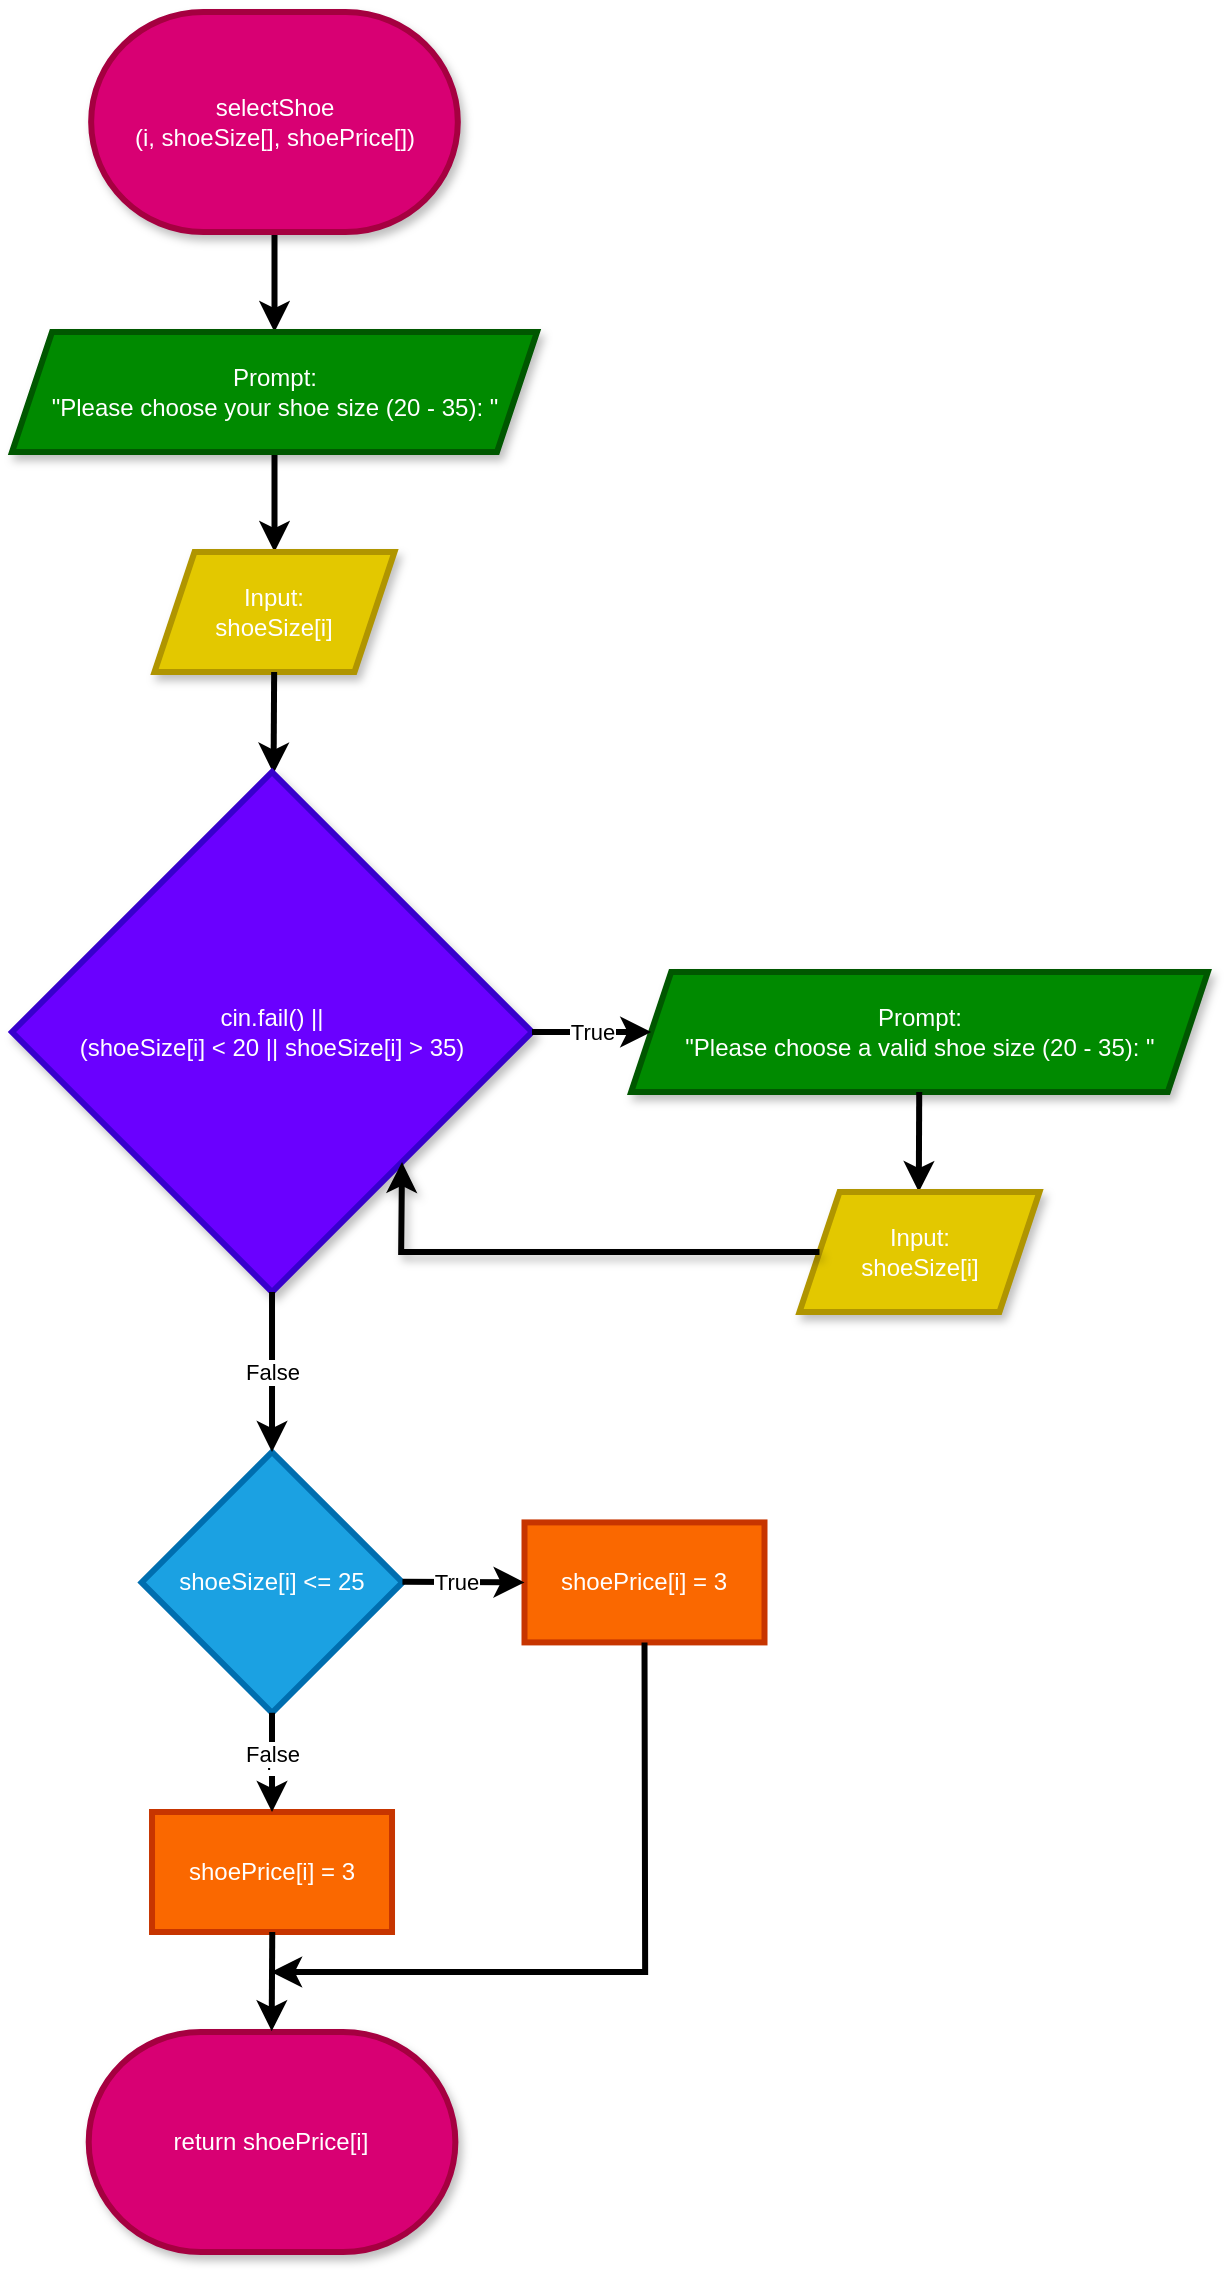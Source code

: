 <mxfile>
    <diagram id="aHGAsa2Ocz5gcgqU7ATd" name="Page-1">
        <mxGraphModel dx="870" dy="1089" grid="1" gridSize="10" guides="1" tooltips="1" connect="1" arrows="1" fold="1" page="1" pageScale="1" pageWidth="827" pageHeight="1169" math="0" shadow="0">
            <root>
                <mxCell id="0"/>
                <mxCell id="1" parent="0"/>
                <mxCell id="2" value="" style="edgeStyle=none;html=1;strokeWidth=3;" parent="1" source="3" target="5" edge="1">
                    <mxGeometry relative="1" as="geometry"/>
                </mxCell>
                <mxCell id="3" value="selectShoe&lt;br&gt;(i, shoeSize[], shoePrice[])" style="strokeWidth=3;html=1;shape=mxgraph.flowchart.terminator;whiteSpace=wrap;fillColor=#d80073;strokeColor=#A50040;shadow=1;fontColor=#ffffff;" parent="1" vertex="1">
                    <mxGeometry x="199.58" y="20" width="183.33" height="110" as="geometry"/>
                </mxCell>
                <mxCell id="4" value="" style="edgeStyle=none;html=1;strokeWidth=3;" parent="1" source="5" target="7" edge="1">
                    <mxGeometry relative="1" as="geometry"/>
                </mxCell>
                <mxCell id="5" value="&lt;span style=&quot;color: rgb(255, 255, 255);&quot;&gt;Prompt:&lt;/span&gt;&lt;br&gt;&lt;span style=&quot;color: rgb(255, 255, 255);&quot;&gt;&quot;Please choose your shoe size (20 - 35): &quot;&lt;/span&gt;" style="shape=parallelogram;perimeter=parallelogramPerimeter;whiteSpace=wrap;html=1;fixedSize=1;fillColor=#008a00;strokeColor=#005700;fontColor=#ffffff;strokeWidth=3;shadow=1;" parent="1" vertex="1">
                    <mxGeometry x="160.01" y="180" width="262.5" height="60" as="geometry"/>
                </mxCell>
                <mxCell id="7" value="Input:&lt;br&gt;shoeSize[i]" style="shape=parallelogram;perimeter=parallelogramPerimeter;whiteSpace=wrap;html=1;fixedSize=1;fillColor=#e3c800;strokeColor=#B09500;fontColor=#FFFFFF;strokeWidth=3;shadow=1;labelBackgroundColor=none;labelBorderColor=none;textShadow=0;" parent="1" vertex="1">
                    <mxGeometry x="231.245" y="290" width="120" height="60" as="geometry"/>
                </mxCell>
                <mxCell id="8" value="" style="edgeStyle=none;html=1;strokeWidth=3;" parent="1" target="10" edge="1">
                    <mxGeometry relative="1" as="geometry">
                        <mxPoint x="291.073" y="350" as="sourcePoint"/>
                    </mxGeometry>
                </mxCell>
                <mxCell id="10" value="&lt;span style=&quot;color: rgb(255, 255, 255);&quot;&gt;cin.fail() ||&lt;/span&gt;&lt;br&gt;&lt;span style=&quot;color: rgb(255, 255, 255);&quot;&gt;(shoeSize[i] &amp;lt; 20 || shoeSize[i] &amp;gt; 35)&lt;/span&gt;" style="rhombus;whiteSpace=wrap;html=1;fillColor=#6a00ff;strokeColor=#3700CC;fontColor=#ffffff;strokeWidth=3;shadow=1;labelBackgroundColor=none;labelBorderColor=none;" parent="1" vertex="1">
                    <mxGeometry x="160.01" y="400" width="260" height="260" as="geometry"/>
                </mxCell>
                <mxCell id="12" value="&lt;span style=&quot;color: rgb(255, 255, 255);&quot;&gt;Prompt:&lt;/span&gt;&lt;br&gt;&lt;span style=&quot;color: rgb(255, 255, 255);&quot;&gt;&quot;Please choose a valid shoe size (20 - 35): &quot;&lt;/span&gt;" style="shape=parallelogram;perimeter=parallelogramPerimeter;whiteSpace=wrap;html=1;fixedSize=1;fillColor=#008a00;strokeColor=#005700;fontColor=#ffffff;strokeWidth=3;shadow=1;" parent="1" vertex="1">
                    <mxGeometry x="469.58" y="500" width="288.33" height="60" as="geometry"/>
                </mxCell>
                <mxCell id="13" value="" style="edgeStyle=none;html=1;strokeWidth=3;" parent="1" edge="1">
                    <mxGeometry relative="1" as="geometry">
                        <mxPoint x="613.61" y="560" as="sourcePoint"/>
                        <mxPoint x="613.401" y="610" as="targetPoint"/>
                    </mxGeometry>
                </mxCell>
                <mxCell id="14" value="Input:&lt;br&gt;shoeSize[i]" style="shape=parallelogram;perimeter=parallelogramPerimeter;whiteSpace=wrap;html=1;fixedSize=1;fillColor=#e3c800;strokeColor=#B09500;fontColor=#FFFFFF;strokeWidth=3;shadow=1;labelBackgroundColor=none;labelBorderColor=none;textShadow=0;" parent="1" vertex="1">
                    <mxGeometry x="553.745" y="610" width="120" height="60" as="geometry"/>
                </mxCell>
                <mxCell id="18" value="shoeSize[i] &amp;lt;= 25" style="rhombus;whiteSpace=wrap;html=1;fillColor=#1ba1e2;fontColor=#ffffff;strokeColor=#006EAF;strokeWidth=3;" parent="1" vertex="1">
                    <mxGeometry x="224.8" y="740" width="130.43" height="130.43" as="geometry"/>
                </mxCell>
                <mxCell id="19" value="" style="edgeStyle=none;html=1;strokeWidth=3;shadow=1;entryX=1;entryY=1;entryDx=0;entryDy=0;rounded=0;curved=0;exitX=0;exitY=0.5;exitDx=0;exitDy=0;" parent="1" target="10" edge="1" source="14">
                    <mxGeometry relative="1" as="geometry">
                        <mxPoint x="382.91" y="749.76" as="sourcePoint"/>
                        <mxPoint x="290" y="750.09" as="targetPoint"/>
                        <Array as="points">
                            <mxPoint x="354.58" y="640"/>
                        </Array>
                    </mxGeometry>
                </mxCell>
                <mxCell id="20" value="shoePrice[i] = 3" style="whiteSpace=wrap;html=1;fillColor=#fa6800;strokeColor=#C73500;fontColor=#FFFFFF;strokeWidth=3;" parent="1" vertex="1">
                    <mxGeometry x="416.25" y="775.21" width="120" height="60" as="geometry"/>
                </mxCell>
                <mxCell id="23" value="" style="edgeStyle=none;html=1;strokeWidth=3;exitX=0.5;exitY=1;exitDx=0;exitDy=0;rounded=0;curved=0;" parent="1" source="20" edge="1">
                    <mxGeometry relative="1" as="geometry">
                        <mxPoint x="476.38" y="950" as="sourcePoint"/>
                        <mxPoint x="289.58" y="1000" as="targetPoint"/>
                        <Array as="points">
                            <mxPoint x="476.58" y="1000"/>
                        </Array>
                    </mxGeometry>
                </mxCell>
                <mxCell id="39" value="return shoePrice[i]" style="strokeWidth=3;html=1;shape=mxgraph.flowchart.terminator;whiteSpace=wrap;fillColor=#d80073;strokeColor=#A50040;shadow=1;fontColor=#ffffff;" parent="1" vertex="1">
                    <mxGeometry x="198.35" y="1030" width="183.33" height="110" as="geometry"/>
                </mxCell>
                <mxCell id="42" value="shoePrice[i] = 3" style="whiteSpace=wrap;html=1;fillColor=#fa6800;strokeColor=#C73500;fontColor=#FFFFFF;strokeWidth=3;" parent="1" vertex="1">
                    <mxGeometry x="230.01" y="920" width="120" height="60" as="geometry"/>
                </mxCell>
                <mxCell id="44" value="" style="edgeStyle=none;html=1;strokeWidth=3;entryX=0.5;entryY=0;entryDx=0;entryDy=0;" parent="1" edge="1">
                    <mxGeometry relative="1" as="geometry">
                        <mxPoint x="290.13" y="980.0" as="sourcePoint"/>
                        <mxPoint x="289.83" y="1029.57" as="targetPoint"/>
                    </mxGeometry>
                </mxCell>
                <mxCell id="46" value="F" style="endArrow=classic;html=1;exitX=0.5;exitY=1;exitDx=0;exitDy=0;entryX=0.5;entryY=0;entryDx=0;entryDy=0;strokeWidth=3;" parent="1" source="10" target="18" edge="1">
                    <mxGeometry relative="1" as="geometry">
                        <mxPoint x="255.23" y="690" as="sourcePoint"/>
                        <mxPoint x="289.58" y="810" as="targetPoint"/>
                    </mxGeometry>
                </mxCell>
                <mxCell id="47" value="False" style="edgeLabel;resizable=0;html=1;;align=center;verticalAlign=middle;" parent="46" connectable="0" vertex="1">
                    <mxGeometry relative="1" as="geometry"/>
                </mxCell>
                <mxCell id="48" value="" style="endArrow=classic;html=1;exitX=1;exitY=0.5;exitDx=0;exitDy=0;entryX=0;entryY=0.5;entryDx=0;entryDy=0;strokeWidth=3;" parent="1" source="10" target="12" edge="1">
                    <mxGeometry relative="1" as="geometry">
                        <mxPoint x="416.25" y="590" as="sourcePoint"/>
                        <mxPoint x="516.25" y="590" as="targetPoint"/>
                    </mxGeometry>
                </mxCell>
                <mxCell id="49" value="True" style="edgeLabel;resizable=0;html=1;;align=center;verticalAlign=middle;" parent="48" connectable="0" vertex="1">
                    <mxGeometry relative="1" as="geometry"/>
                </mxCell>
                <mxCell id="50" value="" style="endArrow=classic;html=1;exitX=1;exitY=0.5;exitDx=0;exitDy=0;entryX=0;entryY=0.5;entryDx=0;entryDy=0;strokeWidth=3;" edge="1" parent="1" target="20">
                    <mxGeometry relative="1" as="geometry">
                        <mxPoint x="355.23" y="804.93" as="sourcePoint"/>
                        <mxPoint x="415.23" y="804.93" as="targetPoint"/>
                    </mxGeometry>
                </mxCell>
                <mxCell id="51" value="True" style="edgeLabel;resizable=0;html=1;;align=center;verticalAlign=middle;" connectable="0" vertex="1" parent="50">
                    <mxGeometry relative="1" as="geometry">
                        <mxPoint x="-4" as="offset"/>
                    </mxGeometry>
                </mxCell>
                <mxCell id="52" value="F" style="endArrow=classic;html=1;exitX=0.5;exitY=1;exitDx=0;exitDy=0;entryX=0.5;entryY=0;entryDx=0;entryDy=0;strokeWidth=3;" edge="1" parent="1" source="18" target="42">
                    <mxGeometry relative="1" as="geometry">
                        <mxPoint x="355.23" y="835.21" as="sourcePoint"/>
                        <mxPoint x="355.23" y="915.21" as="targetPoint"/>
                    </mxGeometry>
                </mxCell>
                <mxCell id="53" value="False" style="edgeLabel;resizable=0;html=1;;align=center;verticalAlign=middle;" connectable="0" vertex="1" parent="52">
                    <mxGeometry relative="1" as="geometry">
                        <mxPoint y="-5" as="offset"/>
                    </mxGeometry>
                </mxCell>
            </root>
        </mxGraphModel>
    </diagram>
</mxfile>